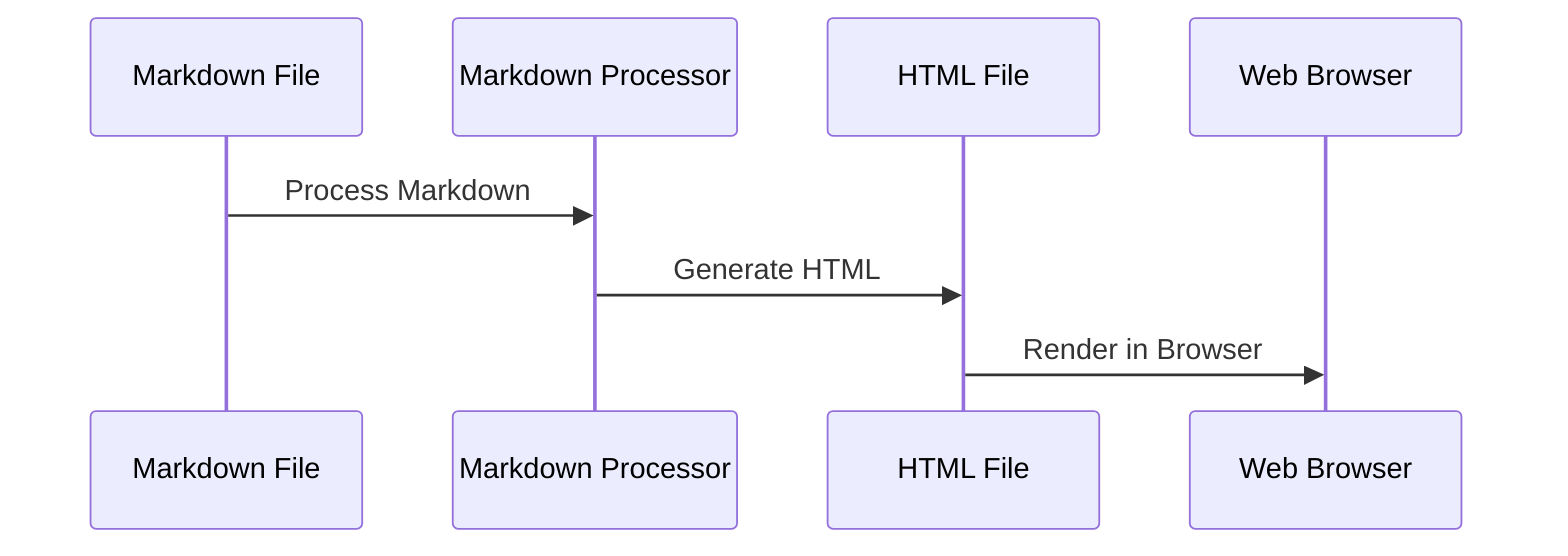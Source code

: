 sequenceDiagram
    participant M as Markdown File
    participant P as Markdown Processor
    participant H as HTML File
    participant B as Web Browser
    M->>P: Process Markdown
    P->>H: Generate HTML
    H->>B: Render in Browser
